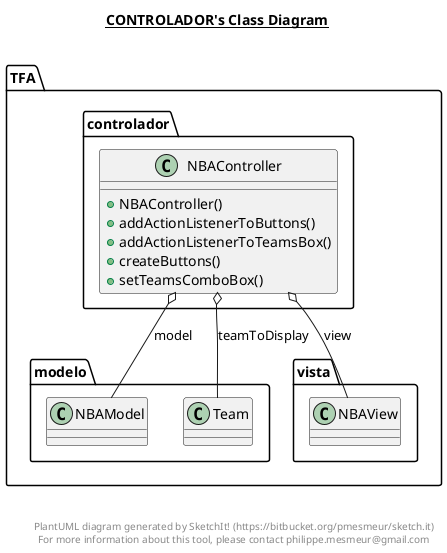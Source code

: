 @startuml

title __CONTROLADOR's Class Diagram__\n

  namespace TFA {
    namespace controlador {
      class TFA.controlador.NBAController {
          + NBAController()
          + addActionListenerToButtons()
          + addActionListenerToTeamsBox()
          + createButtons()
          + setTeamsComboBox()
      }
    }
  }
  

  TFA.controlador.NBAController o-- TFA.modelo.NBAModel : model
  TFA.controlador.NBAController o-- TFA.modelo.Team : teamToDisplay
  TFA.controlador.NBAController o-- TFA.vista.NBAView : view


right footer


PlantUML diagram generated by SketchIt! (https://bitbucket.org/pmesmeur/sketch.it)
For more information about this tool, please contact philippe.mesmeur@gmail.com
endfooter

@enduml
